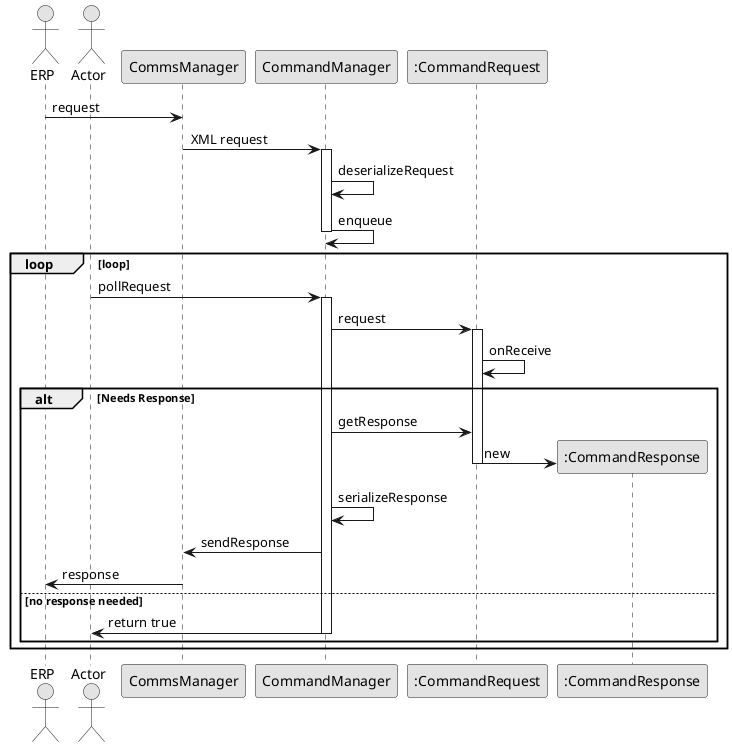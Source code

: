 @startuml

skinparam linetype ortho
skinparam Monochrome true
skinparam classAttributeIconSize 0


Actor ERP
Actor Actor
ERP ->CommsManager: request
CommsManager ->CommandManager: XML request
activate CommandManager

CommandManager->CommandManager: deserializeRequest

CommandManager->CommandManager: enqueue
deactivate CommandManager

loop loop


Actor->CommandManager: pollRequest
activate CommandManager

CommandManager->":CommandRequest": request
activate ":CommandRequest"

":CommandRequest"->":CommandRequest": onReceive

alt  Needs Response
    CommandManager->":CommandRequest": getResponse

    Create ":CommandResponse"
    ":CommandRequest"->":CommandResponse": new 
    deactivate ":CommandRequest"



    CommandManager->CommandManager: serializeResponse
    CommandManager->CommsManager: sendResponse
    CommsManager ->ERP: response



    else no response needed
        CommandManager->Actor: return true
        deactivate CommandManager

end

end


@enduml